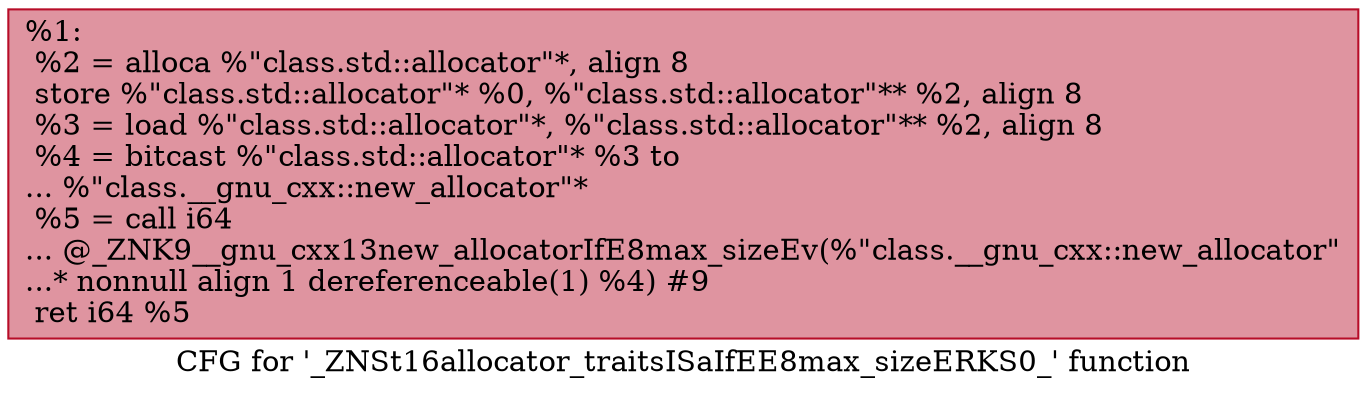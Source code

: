 digraph "CFG for '_ZNSt16allocator_traitsISaIfEE8max_sizeERKS0_' function" {
	label="CFG for '_ZNSt16allocator_traitsISaIfEE8max_sizeERKS0_' function";

	Node0x55c17f05e8f0 [shape=record,color="#b70d28ff", style=filled, fillcolor="#b70d2870",label="{%1:\l  %2 = alloca %\"class.std::allocator\"*, align 8\l  store %\"class.std::allocator\"* %0, %\"class.std::allocator\"** %2, align 8\l  %3 = load %\"class.std::allocator\"*, %\"class.std::allocator\"** %2, align 8\l  %4 = bitcast %\"class.std::allocator\"* %3 to\l... %\"class.__gnu_cxx::new_allocator\"*\l  %5 = call i64\l... @_ZNK9__gnu_cxx13new_allocatorIfE8max_sizeEv(%\"class.__gnu_cxx::new_allocator\"\l...* nonnull align 1 dereferenceable(1) %4) #9\l  ret i64 %5\l}"];
}
